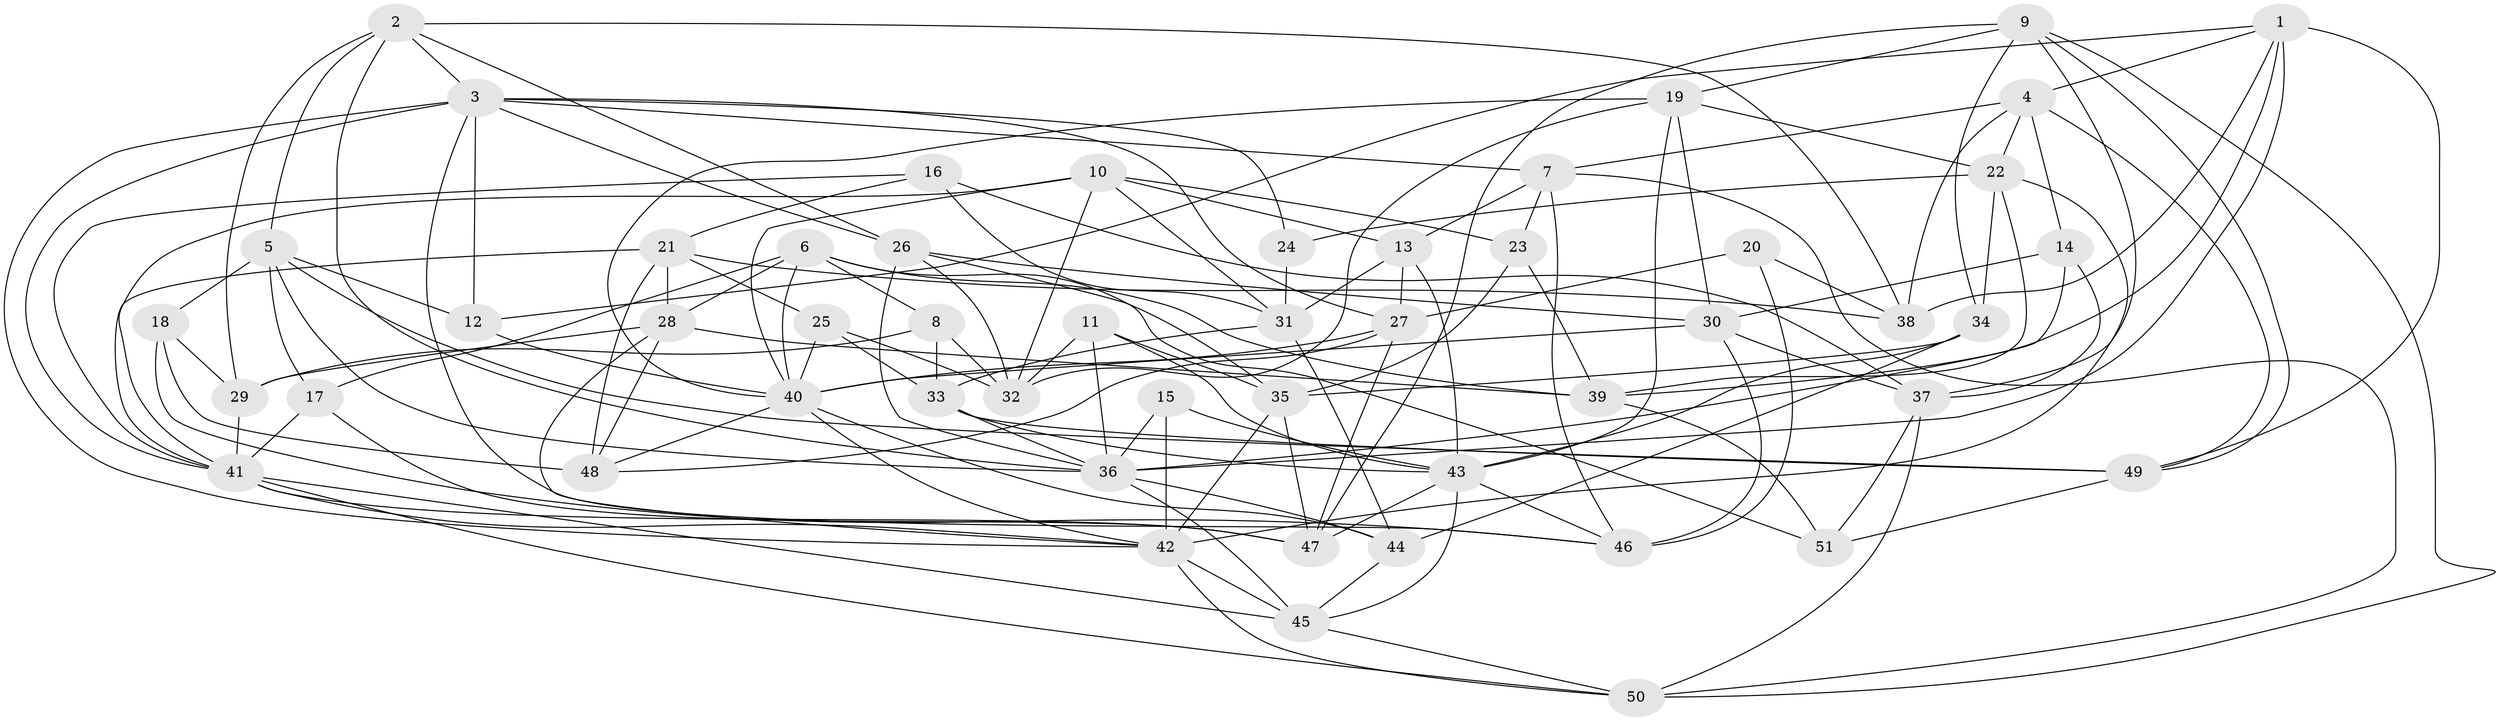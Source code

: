 // original degree distribution, {4: 1.0}
// Generated by graph-tools (version 1.1) at 2025/26/03/09/25 03:26:52]
// undirected, 51 vertices, 146 edges
graph export_dot {
graph [start="1"]
  node [color=gray90,style=filled];
  1;
  2;
  3;
  4;
  5;
  6;
  7;
  8;
  9;
  10;
  11;
  12;
  13;
  14;
  15;
  16;
  17;
  18;
  19;
  20;
  21;
  22;
  23;
  24;
  25;
  26;
  27;
  28;
  29;
  30;
  31;
  32;
  33;
  34;
  35;
  36;
  37;
  38;
  39;
  40;
  41;
  42;
  43;
  44;
  45;
  46;
  47;
  48;
  49;
  50;
  51;
  1 -- 4 [weight=1.0];
  1 -- 12 [weight=1.0];
  1 -- 36 [weight=1.0];
  1 -- 38 [weight=1.0];
  1 -- 39 [weight=1.0];
  1 -- 49 [weight=1.0];
  2 -- 3 [weight=1.0];
  2 -- 5 [weight=1.0];
  2 -- 26 [weight=1.0];
  2 -- 29 [weight=1.0];
  2 -- 36 [weight=1.0];
  2 -- 38 [weight=1.0];
  3 -- 7 [weight=1.0];
  3 -- 12 [weight=1.0];
  3 -- 24 [weight=2.0];
  3 -- 26 [weight=1.0];
  3 -- 27 [weight=1.0];
  3 -- 41 [weight=1.0];
  3 -- 42 [weight=1.0];
  3 -- 46 [weight=1.0];
  4 -- 7 [weight=1.0];
  4 -- 14 [weight=1.0];
  4 -- 22 [weight=1.0];
  4 -- 38 [weight=1.0];
  4 -- 49 [weight=1.0];
  5 -- 12 [weight=1.0];
  5 -- 17 [weight=1.0];
  5 -- 18 [weight=1.0];
  5 -- 36 [weight=1.0];
  5 -- 49 [weight=1.0];
  6 -- 8 [weight=1.0];
  6 -- 17 [weight=1.0];
  6 -- 28 [weight=1.0];
  6 -- 39 [weight=1.0];
  6 -- 40 [weight=1.0];
  6 -- 51 [weight=1.0];
  7 -- 13 [weight=1.0];
  7 -- 23 [weight=1.0];
  7 -- 46 [weight=1.0];
  7 -- 50 [weight=1.0];
  8 -- 29 [weight=1.0];
  8 -- 32 [weight=1.0];
  8 -- 33 [weight=1.0];
  9 -- 19 [weight=1.0];
  9 -- 34 [weight=1.0];
  9 -- 37 [weight=1.0];
  9 -- 47 [weight=1.0];
  9 -- 49 [weight=1.0];
  9 -- 50 [weight=1.0];
  10 -- 13 [weight=1.0];
  10 -- 23 [weight=1.0];
  10 -- 31 [weight=1.0];
  10 -- 32 [weight=1.0];
  10 -- 40 [weight=1.0];
  10 -- 41 [weight=1.0];
  11 -- 32 [weight=1.0];
  11 -- 35 [weight=1.0];
  11 -- 36 [weight=1.0];
  11 -- 43 [weight=1.0];
  12 -- 40 [weight=1.0];
  13 -- 27 [weight=1.0];
  13 -- 31 [weight=1.0];
  13 -- 43 [weight=2.0];
  14 -- 30 [weight=1.0];
  14 -- 36 [weight=1.0];
  14 -- 37 [weight=1.0];
  15 -- 36 [weight=1.0];
  15 -- 42 [weight=2.0];
  15 -- 43 [weight=1.0];
  16 -- 21 [weight=1.0];
  16 -- 31 [weight=1.0];
  16 -- 37 [weight=1.0];
  16 -- 41 [weight=1.0];
  17 -- 41 [weight=1.0];
  17 -- 47 [weight=1.0];
  18 -- 29 [weight=2.0];
  18 -- 46 [weight=1.0];
  18 -- 48 [weight=2.0];
  19 -- 22 [weight=1.0];
  19 -- 30 [weight=1.0];
  19 -- 32 [weight=1.0];
  19 -- 40 [weight=1.0];
  19 -- 43 [weight=1.0];
  20 -- 27 [weight=1.0];
  20 -- 38 [weight=2.0];
  20 -- 46 [weight=1.0];
  21 -- 25 [weight=1.0];
  21 -- 28 [weight=1.0];
  21 -- 38 [weight=1.0];
  21 -- 41 [weight=1.0];
  21 -- 48 [weight=1.0];
  22 -- 24 [weight=1.0];
  22 -- 34 [weight=1.0];
  22 -- 39 [weight=1.0];
  22 -- 42 [weight=1.0];
  23 -- 35 [weight=1.0];
  23 -- 39 [weight=1.0];
  24 -- 31 [weight=1.0];
  25 -- 32 [weight=1.0];
  25 -- 33 [weight=1.0];
  25 -- 40 [weight=1.0];
  26 -- 30 [weight=1.0];
  26 -- 32 [weight=1.0];
  26 -- 35 [weight=1.0];
  26 -- 36 [weight=1.0];
  27 -- 40 [weight=1.0];
  27 -- 47 [weight=1.0];
  27 -- 48 [weight=1.0];
  28 -- 29 [weight=1.0];
  28 -- 39 [weight=1.0];
  28 -- 42 [weight=1.0];
  28 -- 48 [weight=1.0];
  29 -- 41 [weight=1.0];
  30 -- 37 [weight=1.0];
  30 -- 40 [weight=1.0];
  30 -- 46 [weight=1.0];
  31 -- 33 [weight=1.0];
  31 -- 44 [weight=1.0];
  33 -- 36 [weight=1.0];
  33 -- 43 [weight=1.0];
  33 -- 49 [weight=1.0];
  34 -- 35 [weight=1.0];
  34 -- 43 [weight=1.0];
  34 -- 44 [weight=2.0];
  35 -- 42 [weight=1.0];
  35 -- 47 [weight=1.0];
  36 -- 44 [weight=1.0];
  36 -- 45 [weight=1.0];
  37 -- 50 [weight=1.0];
  37 -- 51 [weight=1.0];
  39 -- 51 [weight=1.0];
  40 -- 42 [weight=1.0];
  40 -- 44 [weight=1.0];
  40 -- 48 [weight=1.0];
  41 -- 42 [weight=1.0];
  41 -- 45 [weight=1.0];
  41 -- 47 [weight=1.0];
  41 -- 50 [weight=1.0];
  42 -- 45 [weight=1.0];
  42 -- 50 [weight=1.0];
  43 -- 45 [weight=1.0];
  43 -- 46 [weight=1.0];
  43 -- 47 [weight=1.0];
  44 -- 45 [weight=1.0];
  45 -- 50 [weight=1.0];
  49 -- 51 [weight=1.0];
}
